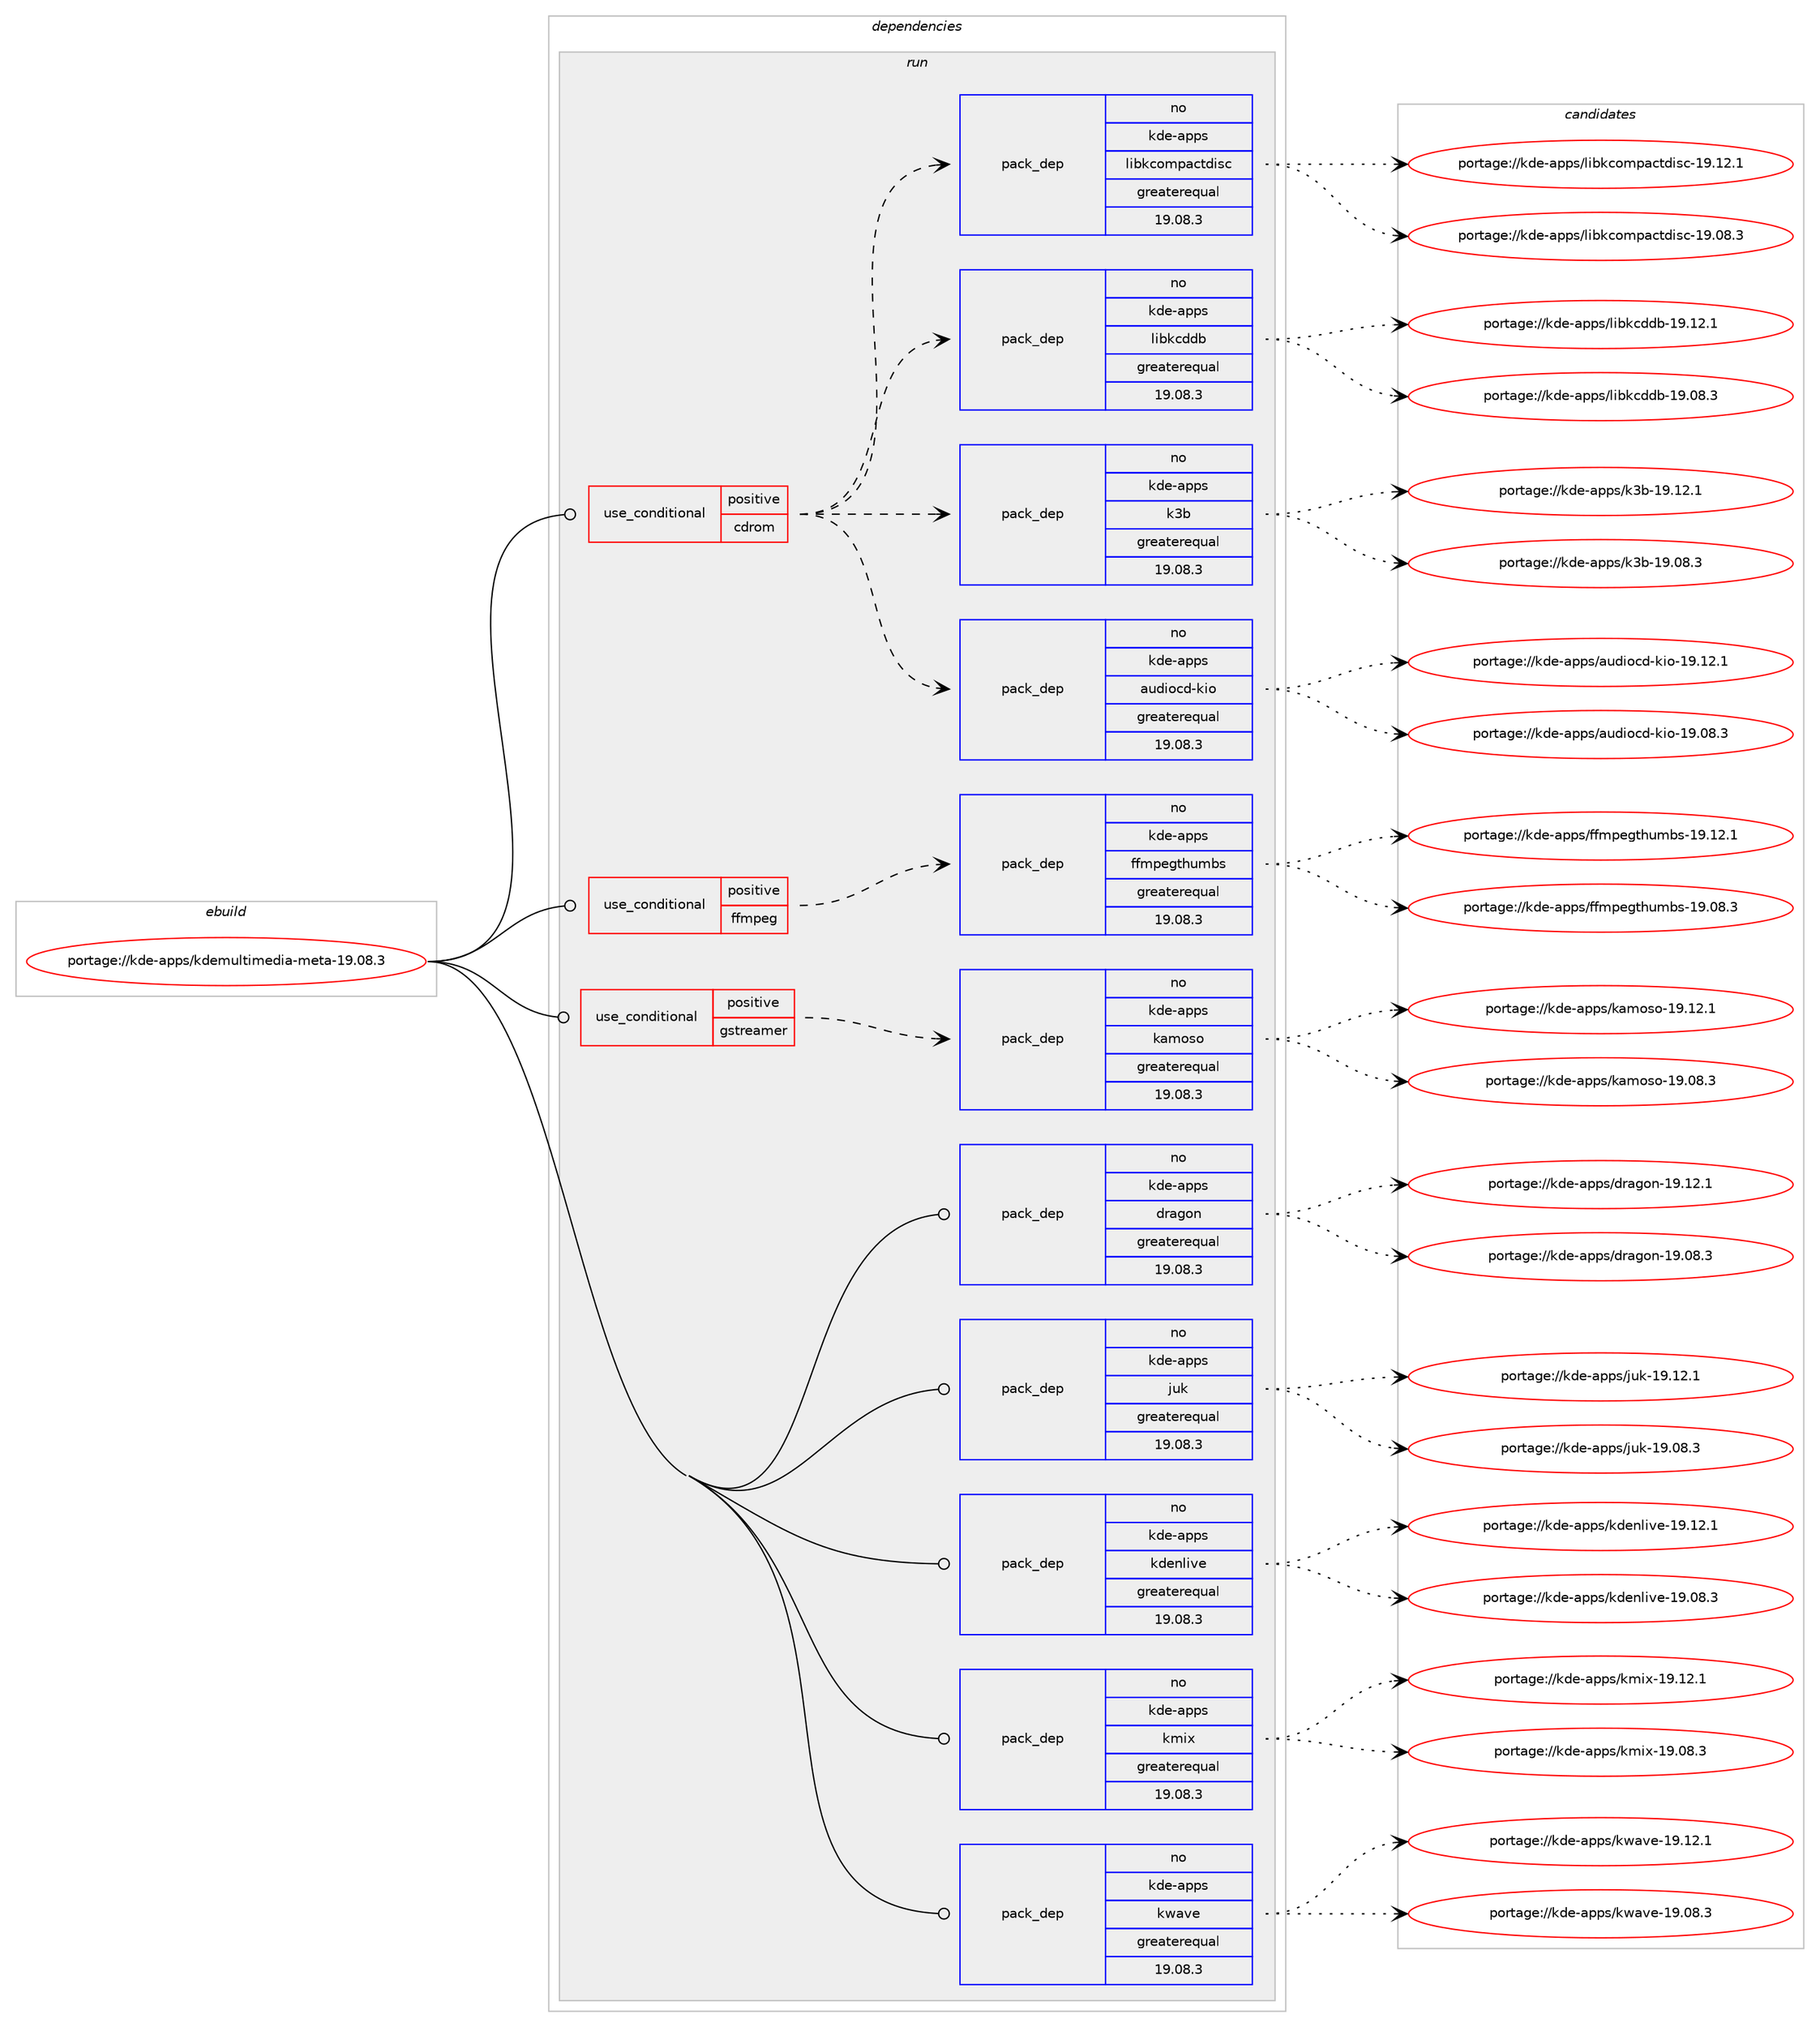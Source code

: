 digraph prolog {

# *************
# Graph options
# *************

newrank=true;
concentrate=true;
compound=true;
graph [rankdir=LR,fontname=Helvetica,fontsize=10,ranksep=1.5];#, ranksep=2.5, nodesep=0.2];
edge  [arrowhead=vee];
node  [fontname=Helvetica,fontsize=10];

# **********
# The ebuild
# **********

subgraph cluster_leftcol {
color=gray;
label=<<i>ebuild</i>>;
id [label="portage://kde-apps/kdemultimedia-meta-19.08.3", color=red, width=4, href="../kde-apps/kdemultimedia-meta-19.08.3.svg"];
}

# ****************
# The dependencies
# ****************

subgraph cluster_midcol {
color=gray;
label=<<i>dependencies</i>>;
subgraph cluster_compile {
fillcolor="#eeeeee";
style=filled;
label=<<i>compile</i>>;
}
subgraph cluster_compileandrun {
fillcolor="#eeeeee";
style=filled;
label=<<i>compile and run</i>>;
}
subgraph cluster_run {
fillcolor="#eeeeee";
style=filled;
label=<<i>run</i>>;
subgraph cond56745 {
dependency264689 [label=<<TABLE BORDER="0" CELLBORDER="1" CELLSPACING="0" CELLPADDING="4"><TR><TD ROWSPAN="3" CELLPADDING="10">use_conditional</TD></TR><TR><TD>positive</TD></TR><TR><TD>cdrom</TD></TR></TABLE>>, shape=none, color=red];
subgraph pack203818 {
dependency264690 [label=<<TABLE BORDER="0" CELLBORDER="1" CELLSPACING="0" CELLPADDING="4" WIDTH="220"><TR><TD ROWSPAN="6" CELLPADDING="30">pack_dep</TD></TR><TR><TD WIDTH="110">no</TD></TR><TR><TD>kde-apps</TD></TR><TR><TD>audiocd-kio</TD></TR><TR><TD>greaterequal</TD></TR><TR><TD>19.08.3</TD></TR></TABLE>>, shape=none, color=blue];
}
dependency264689:e -> dependency264690:w [weight=20,style="dashed",arrowhead="vee"];
subgraph pack203819 {
dependency264691 [label=<<TABLE BORDER="0" CELLBORDER="1" CELLSPACING="0" CELLPADDING="4" WIDTH="220"><TR><TD ROWSPAN="6" CELLPADDING="30">pack_dep</TD></TR><TR><TD WIDTH="110">no</TD></TR><TR><TD>kde-apps</TD></TR><TR><TD>k3b</TD></TR><TR><TD>greaterequal</TD></TR><TR><TD>19.08.3</TD></TR></TABLE>>, shape=none, color=blue];
}
dependency264689:e -> dependency264691:w [weight=20,style="dashed",arrowhead="vee"];
subgraph pack203820 {
dependency264692 [label=<<TABLE BORDER="0" CELLBORDER="1" CELLSPACING="0" CELLPADDING="4" WIDTH="220"><TR><TD ROWSPAN="6" CELLPADDING="30">pack_dep</TD></TR><TR><TD WIDTH="110">no</TD></TR><TR><TD>kde-apps</TD></TR><TR><TD>libkcddb</TD></TR><TR><TD>greaterequal</TD></TR><TR><TD>19.08.3</TD></TR></TABLE>>, shape=none, color=blue];
}
dependency264689:e -> dependency264692:w [weight=20,style="dashed",arrowhead="vee"];
subgraph pack203821 {
dependency264693 [label=<<TABLE BORDER="0" CELLBORDER="1" CELLSPACING="0" CELLPADDING="4" WIDTH="220"><TR><TD ROWSPAN="6" CELLPADDING="30">pack_dep</TD></TR><TR><TD WIDTH="110">no</TD></TR><TR><TD>kde-apps</TD></TR><TR><TD>libkcompactdisc</TD></TR><TR><TD>greaterequal</TD></TR><TR><TD>19.08.3</TD></TR></TABLE>>, shape=none, color=blue];
}
dependency264689:e -> dependency264693:w [weight=20,style="dashed",arrowhead="vee"];
}
id:e -> dependency264689:w [weight=20,style="solid",arrowhead="odot"];
subgraph cond56746 {
dependency264694 [label=<<TABLE BORDER="0" CELLBORDER="1" CELLSPACING="0" CELLPADDING="4"><TR><TD ROWSPAN="3" CELLPADDING="10">use_conditional</TD></TR><TR><TD>positive</TD></TR><TR><TD>ffmpeg</TD></TR></TABLE>>, shape=none, color=red];
subgraph pack203822 {
dependency264695 [label=<<TABLE BORDER="0" CELLBORDER="1" CELLSPACING="0" CELLPADDING="4" WIDTH="220"><TR><TD ROWSPAN="6" CELLPADDING="30">pack_dep</TD></TR><TR><TD WIDTH="110">no</TD></TR><TR><TD>kde-apps</TD></TR><TR><TD>ffmpegthumbs</TD></TR><TR><TD>greaterequal</TD></TR><TR><TD>19.08.3</TD></TR></TABLE>>, shape=none, color=blue];
}
dependency264694:e -> dependency264695:w [weight=20,style="dashed",arrowhead="vee"];
}
id:e -> dependency264694:w [weight=20,style="solid",arrowhead="odot"];
subgraph cond56747 {
dependency264696 [label=<<TABLE BORDER="0" CELLBORDER="1" CELLSPACING="0" CELLPADDING="4"><TR><TD ROWSPAN="3" CELLPADDING="10">use_conditional</TD></TR><TR><TD>positive</TD></TR><TR><TD>gstreamer</TD></TR></TABLE>>, shape=none, color=red];
subgraph pack203823 {
dependency264697 [label=<<TABLE BORDER="0" CELLBORDER="1" CELLSPACING="0" CELLPADDING="4" WIDTH="220"><TR><TD ROWSPAN="6" CELLPADDING="30">pack_dep</TD></TR><TR><TD WIDTH="110">no</TD></TR><TR><TD>kde-apps</TD></TR><TR><TD>kamoso</TD></TR><TR><TD>greaterequal</TD></TR><TR><TD>19.08.3</TD></TR></TABLE>>, shape=none, color=blue];
}
dependency264696:e -> dependency264697:w [weight=20,style="dashed",arrowhead="vee"];
}
id:e -> dependency264696:w [weight=20,style="solid",arrowhead="odot"];
subgraph pack203824 {
dependency264698 [label=<<TABLE BORDER="0" CELLBORDER="1" CELLSPACING="0" CELLPADDING="4" WIDTH="220"><TR><TD ROWSPAN="6" CELLPADDING="30">pack_dep</TD></TR><TR><TD WIDTH="110">no</TD></TR><TR><TD>kde-apps</TD></TR><TR><TD>dragon</TD></TR><TR><TD>greaterequal</TD></TR><TR><TD>19.08.3</TD></TR></TABLE>>, shape=none, color=blue];
}
id:e -> dependency264698:w [weight=20,style="solid",arrowhead="odot"];
subgraph pack203825 {
dependency264699 [label=<<TABLE BORDER="0" CELLBORDER="1" CELLSPACING="0" CELLPADDING="4" WIDTH="220"><TR><TD ROWSPAN="6" CELLPADDING="30">pack_dep</TD></TR><TR><TD WIDTH="110">no</TD></TR><TR><TD>kde-apps</TD></TR><TR><TD>juk</TD></TR><TR><TD>greaterequal</TD></TR><TR><TD>19.08.3</TD></TR></TABLE>>, shape=none, color=blue];
}
id:e -> dependency264699:w [weight=20,style="solid",arrowhead="odot"];
subgraph pack203826 {
dependency264700 [label=<<TABLE BORDER="0" CELLBORDER="1" CELLSPACING="0" CELLPADDING="4" WIDTH="220"><TR><TD ROWSPAN="6" CELLPADDING="30">pack_dep</TD></TR><TR><TD WIDTH="110">no</TD></TR><TR><TD>kde-apps</TD></TR><TR><TD>kdenlive</TD></TR><TR><TD>greaterequal</TD></TR><TR><TD>19.08.3</TD></TR></TABLE>>, shape=none, color=blue];
}
id:e -> dependency264700:w [weight=20,style="solid",arrowhead="odot"];
subgraph pack203827 {
dependency264701 [label=<<TABLE BORDER="0" CELLBORDER="1" CELLSPACING="0" CELLPADDING="4" WIDTH="220"><TR><TD ROWSPAN="6" CELLPADDING="30">pack_dep</TD></TR><TR><TD WIDTH="110">no</TD></TR><TR><TD>kde-apps</TD></TR><TR><TD>kmix</TD></TR><TR><TD>greaterequal</TD></TR><TR><TD>19.08.3</TD></TR></TABLE>>, shape=none, color=blue];
}
id:e -> dependency264701:w [weight=20,style="solid",arrowhead="odot"];
subgraph pack203828 {
dependency264702 [label=<<TABLE BORDER="0" CELLBORDER="1" CELLSPACING="0" CELLPADDING="4" WIDTH="220"><TR><TD ROWSPAN="6" CELLPADDING="30">pack_dep</TD></TR><TR><TD WIDTH="110">no</TD></TR><TR><TD>kde-apps</TD></TR><TR><TD>kwave</TD></TR><TR><TD>greaterequal</TD></TR><TR><TD>19.08.3</TD></TR></TABLE>>, shape=none, color=blue];
}
id:e -> dependency264702:w [weight=20,style="solid",arrowhead="odot"];
}
}

# **************
# The candidates
# **************

subgraph cluster_choices {
rank=same;
color=gray;
label=<<i>candidates</i>>;

subgraph choice203818 {
color=black;
nodesep=1;
choice1071001014597112112115479711710010511199100451071051114549574649504649 [label="portage://kde-apps/audiocd-kio-19.12.1", color=red, width=4,href="../kde-apps/audiocd-kio-19.12.1.svg"];
choice1071001014597112112115479711710010511199100451071051114549574648564651 [label="portage://kde-apps/audiocd-kio-19.08.3", color=red, width=4,href="../kde-apps/audiocd-kio-19.08.3.svg"];
dependency264690:e -> choice1071001014597112112115479711710010511199100451071051114549574649504649:w [style=dotted,weight="100"];
dependency264690:e -> choice1071001014597112112115479711710010511199100451071051114549574648564651:w [style=dotted,weight="100"];
}
subgraph choice203819 {
color=black;
nodesep=1;
choice10710010145971121121154710751984549574649504649 [label="portage://kde-apps/k3b-19.12.1", color=red, width=4,href="../kde-apps/k3b-19.12.1.svg"];
choice10710010145971121121154710751984549574648564651 [label="portage://kde-apps/k3b-19.08.3", color=red, width=4,href="../kde-apps/k3b-19.08.3.svg"];
dependency264691:e -> choice10710010145971121121154710751984549574649504649:w [style=dotted,weight="100"];
dependency264691:e -> choice10710010145971121121154710751984549574648564651:w [style=dotted,weight="100"];
}
subgraph choice203820 {
color=black;
nodesep=1;
choice1071001014597112112115471081059810799100100984549574649504649 [label="portage://kde-apps/libkcddb-19.12.1", color=red, width=4,href="../kde-apps/libkcddb-19.12.1.svg"];
choice1071001014597112112115471081059810799100100984549574648564651 [label="portage://kde-apps/libkcddb-19.08.3", color=red, width=4,href="../kde-apps/libkcddb-19.08.3.svg"];
dependency264692:e -> choice1071001014597112112115471081059810799100100984549574649504649:w [style=dotted,weight="100"];
dependency264692:e -> choice1071001014597112112115471081059810799100100984549574648564651:w [style=dotted,weight="100"];
}
subgraph choice203821 {
color=black;
nodesep=1;
choice10710010145971121121154710810598107991111091129799116100105115994549574649504649 [label="portage://kde-apps/libkcompactdisc-19.12.1", color=red, width=4,href="../kde-apps/libkcompactdisc-19.12.1.svg"];
choice10710010145971121121154710810598107991111091129799116100105115994549574648564651 [label="portage://kde-apps/libkcompactdisc-19.08.3", color=red, width=4,href="../kde-apps/libkcompactdisc-19.08.3.svg"];
dependency264693:e -> choice10710010145971121121154710810598107991111091129799116100105115994549574649504649:w [style=dotted,weight="100"];
dependency264693:e -> choice10710010145971121121154710810598107991111091129799116100105115994549574648564651:w [style=dotted,weight="100"];
}
subgraph choice203822 {
color=black;
nodesep=1;
choice107100101459711211211547102102109112101103116104117109981154549574649504649 [label="portage://kde-apps/ffmpegthumbs-19.12.1", color=red, width=4,href="../kde-apps/ffmpegthumbs-19.12.1.svg"];
choice107100101459711211211547102102109112101103116104117109981154549574648564651 [label="portage://kde-apps/ffmpegthumbs-19.08.3", color=red, width=4,href="../kde-apps/ffmpegthumbs-19.08.3.svg"];
dependency264695:e -> choice107100101459711211211547102102109112101103116104117109981154549574649504649:w [style=dotted,weight="100"];
dependency264695:e -> choice107100101459711211211547102102109112101103116104117109981154549574648564651:w [style=dotted,weight="100"];
}
subgraph choice203823 {
color=black;
nodesep=1;
choice107100101459711211211547107971091111151114549574649504649 [label="portage://kde-apps/kamoso-19.12.1", color=red, width=4,href="../kde-apps/kamoso-19.12.1.svg"];
choice107100101459711211211547107971091111151114549574648564651 [label="portage://kde-apps/kamoso-19.08.3", color=red, width=4,href="../kde-apps/kamoso-19.08.3.svg"];
dependency264697:e -> choice107100101459711211211547107971091111151114549574649504649:w [style=dotted,weight="100"];
dependency264697:e -> choice107100101459711211211547107971091111151114549574648564651:w [style=dotted,weight="100"];
}
subgraph choice203824 {
color=black;
nodesep=1;
choice107100101459711211211547100114971031111104549574649504649 [label="portage://kde-apps/dragon-19.12.1", color=red, width=4,href="../kde-apps/dragon-19.12.1.svg"];
choice107100101459711211211547100114971031111104549574648564651 [label="portage://kde-apps/dragon-19.08.3", color=red, width=4,href="../kde-apps/dragon-19.08.3.svg"];
dependency264698:e -> choice107100101459711211211547100114971031111104549574649504649:w [style=dotted,weight="100"];
dependency264698:e -> choice107100101459711211211547100114971031111104549574648564651:w [style=dotted,weight="100"];
}
subgraph choice203825 {
color=black;
nodesep=1;
choice1071001014597112112115471061171074549574649504649 [label="portage://kde-apps/juk-19.12.1", color=red, width=4,href="../kde-apps/juk-19.12.1.svg"];
choice1071001014597112112115471061171074549574648564651 [label="portage://kde-apps/juk-19.08.3", color=red, width=4,href="../kde-apps/juk-19.08.3.svg"];
dependency264699:e -> choice1071001014597112112115471061171074549574649504649:w [style=dotted,weight="100"];
dependency264699:e -> choice1071001014597112112115471061171074549574648564651:w [style=dotted,weight="100"];
}
subgraph choice203826 {
color=black;
nodesep=1;
choice1071001014597112112115471071001011101081051181014549574649504649 [label="portage://kde-apps/kdenlive-19.12.1", color=red, width=4,href="../kde-apps/kdenlive-19.12.1.svg"];
choice1071001014597112112115471071001011101081051181014549574648564651 [label="portage://kde-apps/kdenlive-19.08.3", color=red, width=4,href="../kde-apps/kdenlive-19.08.3.svg"];
dependency264700:e -> choice1071001014597112112115471071001011101081051181014549574649504649:w [style=dotted,weight="100"];
dependency264700:e -> choice1071001014597112112115471071001011101081051181014549574648564651:w [style=dotted,weight="100"];
}
subgraph choice203827 {
color=black;
nodesep=1;
choice1071001014597112112115471071091051204549574649504649 [label="portage://kde-apps/kmix-19.12.1", color=red, width=4,href="../kde-apps/kmix-19.12.1.svg"];
choice1071001014597112112115471071091051204549574648564651 [label="portage://kde-apps/kmix-19.08.3", color=red, width=4,href="../kde-apps/kmix-19.08.3.svg"];
dependency264701:e -> choice1071001014597112112115471071091051204549574649504649:w [style=dotted,weight="100"];
dependency264701:e -> choice1071001014597112112115471071091051204549574648564651:w [style=dotted,weight="100"];
}
subgraph choice203828 {
color=black;
nodesep=1;
choice107100101459711211211547107119971181014549574649504649 [label="portage://kde-apps/kwave-19.12.1", color=red, width=4,href="../kde-apps/kwave-19.12.1.svg"];
choice107100101459711211211547107119971181014549574648564651 [label="portage://kde-apps/kwave-19.08.3", color=red, width=4,href="../kde-apps/kwave-19.08.3.svg"];
dependency264702:e -> choice107100101459711211211547107119971181014549574649504649:w [style=dotted,weight="100"];
dependency264702:e -> choice107100101459711211211547107119971181014549574648564651:w [style=dotted,weight="100"];
}
}

}
